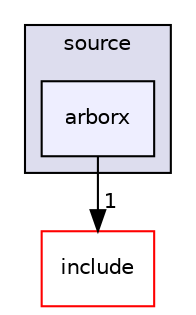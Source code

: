 digraph "source/arborx" {
  compound=true
  node [ fontsize="10", fontname="Helvetica"];
  edge [ labelfontsize="10", labelfontname="Helvetica"];
  subgraph clusterdir_b2f33c71d4aa5e7af42a1ca61ff5af1b {
    graph [ bgcolor="#ddddee", pencolor="black", label="source" fontname="Helvetica", fontsize="10", URL="dir_b2f33c71d4aa5e7af42a1ca61ff5af1b.html"]
  dir_4714466d58058f3b5fe734c64356281b [shape=box, label="arborx", style="filled", fillcolor="#eeeeff", pencolor="black", URL="dir_4714466d58058f3b5fe734c64356281b.html"];
  }
  dir_d44c64559bbebec7f509842c48db8b23 [shape=box label="include" fillcolor="white" style="filled" color="red" URL="dir_d44c64559bbebec7f509842c48db8b23.html"];
  dir_4714466d58058f3b5fe734c64356281b->dir_d44c64559bbebec7f509842c48db8b23 [headlabel="1", labeldistance=1.5 headhref="dir_000039_000004.html"];
}
